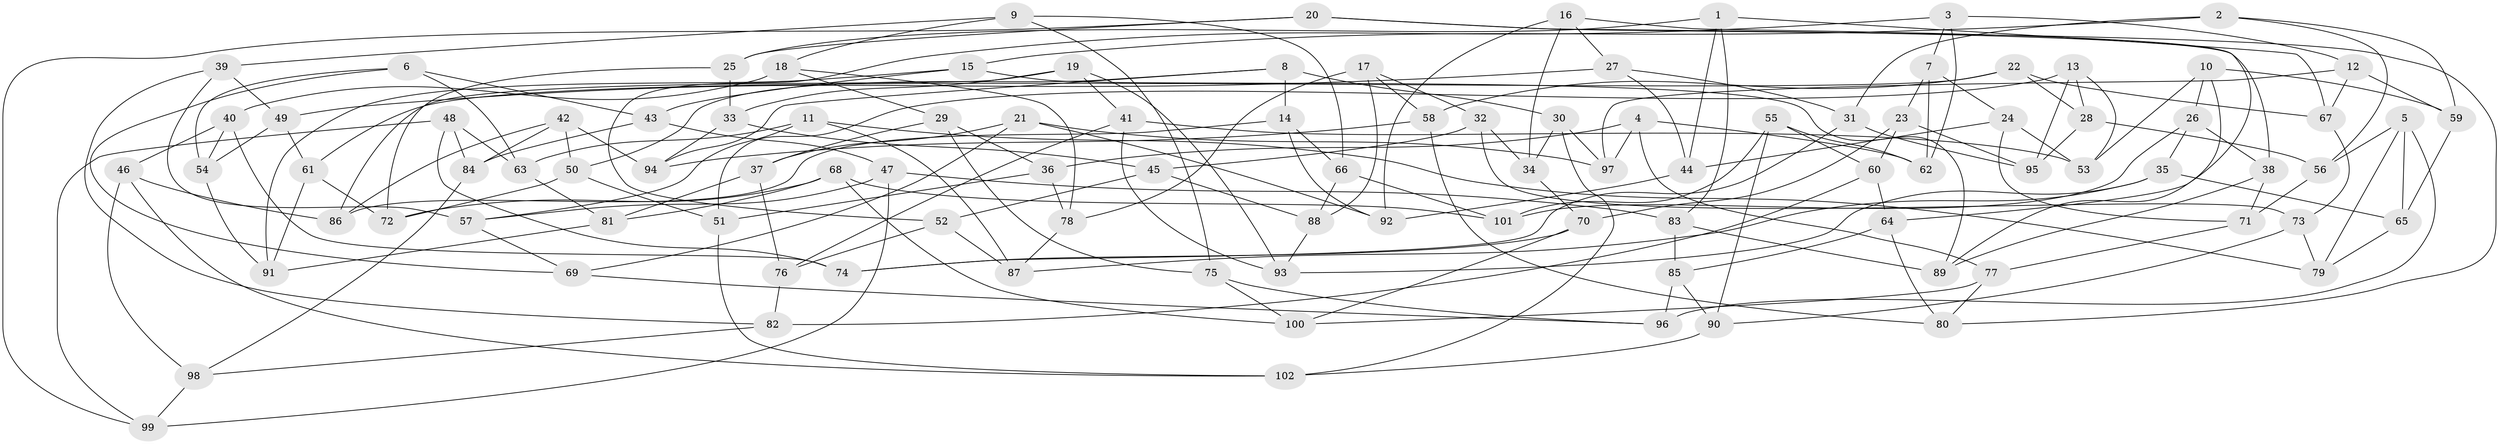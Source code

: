 // Generated by graph-tools (version 1.1) at 2025/50/03/09/25 03:50:46]
// undirected, 102 vertices, 204 edges
graph export_dot {
graph [start="1"]
  node [color=gray90,style=filled];
  1;
  2;
  3;
  4;
  5;
  6;
  7;
  8;
  9;
  10;
  11;
  12;
  13;
  14;
  15;
  16;
  17;
  18;
  19;
  20;
  21;
  22;
  23;
  24;
  25;
  26;
  27;
  28;
  29;
  30;
  31;
  32;
  33;
  34;
  35;
  36;
  37;
  38;
  39;
  40;
  41;
  42;
  43;
  44;
  45;
  46;
  47;
  48;
  49;
  50;
  51;
  52;
  53;
  54;
  55;
  56;
  57;
  58;
  59;
  60;
  61;
  62;
  63;
  64;
  65;
  66;
  67;
  68;
  69;
  70;
  71;
  72;
  73;
  74;
  75;
  76;
  77;
  78;
  79;
  80;
  81;
  82;
  83;
  84;
  85;
  86;
  87;
  88;
  89;
  90;
  91;
  92;
  93;
  94;
  95;
  96;
  97;
  98;
  99;
  100;
  101;
  102;
  1 -- 67;
  1 -- 83;
  1 -- 44;
  1 -- 25;
  2 -- 15;
  2 -- 56;
  2 -- 31;
  2 -- 59;
  3 -- 7;
  3 -- 52;
  3 -- 12;
  3 -- 62;
  4 -- 77;
  4 -- 62;
  4 -- 36;
  4 -- 97;
  5 -- 79;
  5 -- 96;
  5 -- 56;
  5 -- 65;
  6 -- 69;
  6 -- 54;
  6 -- 43;
  6 -- 63;
  7 -- 62;
  7 -- 23;
  7 -- 24;
  8 -- 94;
  8 -- 50;
  8 -- 14;
  8 -- 30;
  9 -- 18;
  9 -- 75;
  9 -- 66;
  9 -- 39;
  10 -- 53;
  10 -- 89;
  10 -- 26;
  10 -- 59;
  11 -- 87;
  11 -- 63;
  11 -- 57;
  11 -- 79;
  12 -- 97;
  12 -- 59;
  12 -- 67;
  13 -- 95;
  13 -- 28;
  13 -- 51;
  13 -- 53;
  14 -- 92;
  14 -- 86;
  14 -- 66;
  15 -- 89;
  15 -- 43;
  15 -- 91;
  16 -- 27;
  16 -- 34;
  16 -- 92;
  16 -- 64;
  17 -- 58;
  17 -- 88;
  17 -- 32;
  17 -- 78;
  18 -- 78;
  18 -- 29;
  18 -- 40;
  19 -- 86;
  19 -- 93;
  19 -- 41;
  19 -- 33;
  20 -- 99;
  20 -- 25;
  20 -- 80;
  20 -- 38;
  21 -- 37;
  21 -- 69;
  21 -- 97;
  21 -- 92;
  22 -- 28;
  22 -- 67;
  22 -- 61;
  22 -- 58;
  23 -- 60;
  23 -- 95;
  23 -- 70;
  24 -- 44;
  24 -- 53;
  24 -- 71;
  25 -- 33;
  25 -- 72;
  26 -- 38;
  26 -- 101;
  26 -- 35;
  27 -- 31;
  27 -- 49;
  27 -- 44;
  28 -- 95;
  28 -- 56;
  29 -- 75;
  29 -- 36;
  29 -- 37;
  30 -- 97;
  30 -- 34;
  30 -- 102;
  31 -- 74;
  31 -- 95;
  32 -- 73;
  32 -- 45;
  32 -- 34;
  33 -- 94;
  33 -- 45;
  34 -- 70;
  35 -- 93;
  35 -- 87;
  35 -- 65;
  36 -- 51;
  36 -- 78;
  37 -- 81;
  37 -- 76;
  38 -- 89;
  38 -- 71;
  39 -- 49;
  39 -- 82;
  39 -- 57;
  40 -- 54;
  40 -- 74;
  40 -- 46;
  41 -- 93;
  41 -- 53;
  41 -- 76;
  42 -- 86;
  42 -- 84;
  42 -- 50;
  42 -- 94;
  43 -- 47;
  43 -- 84;
  44 -- 92;
  45 -- 52;
  45 -- 88;
  46 -- 86;
  46 -- 102;
  46 -- 98;
  47 -- 57;
  47 -- 99;
  47 -- 83;
  48 -- 63;
  48 -- 74;
  48 -- 84;
  48 -- 99;
  49 -- 54;
  49 -- 61;
  50 -- 51;
  50 -- 72;
  51 -- 102;
  52 -- 87;
  52 -- 76;
  54 -- 91;
  55 -- 90;
  55 -- 60;
  55 -- 62;
  55 -- 101;
  56 -- 71;
  57 -- 69;
  58 -- 80;
  58 -- 94;
  59 -- 65;
  60 -- 64;
  60 -- 82;
  61 -- 91;
  61 -- 72;
  63 -- 81;
  64 -- 80;
  64 -- 85;
  65 -- 79;
  66 -- 101;
  66 -- 88;
  67 -- 73;
  68 -- 100;
  68 -- 81;
  68 -- 101;
  68 -- 72;
  69 -- 96;
  70 -- 74;
  70 -- 100;
  71 -- 77;
  73 -- 90;
  73 -- 79;
  75 -- 96;
  75 -- 100;
  76 -- 82;
  77 -- 100;
  77 -- 80;
  78 -- 87;
  81 -- 91;
  82 -- 98;
  83 -- 89;
  83 -- 85;
  84 -- 98;
  85 -- 96;
  85 -- 90;
  88 -- 93;
  90 -- 102;
  98 -- 99;
}
